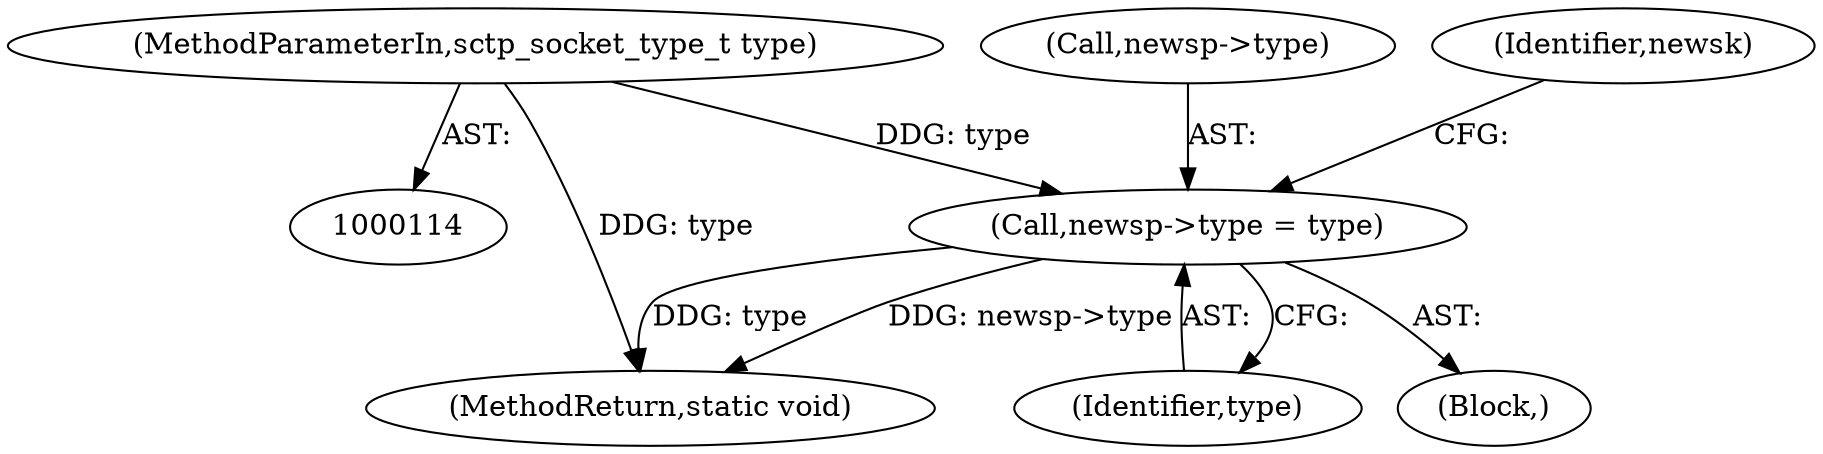 digraph "0_linux_ea2bc483ff5caada7c4aa0d5fbf87d3a6590273d@pointer" {
"1000354" [label="(Call,newsp->type = type)"];
"1000118" [label="(MethodParameterIn,sctp_socket_type_t type)"];
"1000358" [label="(Identifier,type)"];
"1000354" [label="(Call,newsp->type = type)"];
"1000384" [label="(MethodReturn,static void)"];
"1000118" [label="(MethodParameterIn,sctp_socket_type_t type)"];
"1000355" [label="(Call,newsp->type)"];
"1000360" [label="(Identifier,newsk)"];
"1000119" [label="(Block,)"];
"1000354" -> "1000119"  [label="AST: "];
"1000354" -> "1000358"  [label="CFG: "];
"1000355" -> "1000354"  [label="AST: "];
"1000358" -> "1000354"  [label="AST: "];
"1000360" -> "1000354"  [label="CFG: "];
"1000354" -> "1000384"  [label="DDG: type"];
"1000354" -> "1000384"  [label="DDG: newsp->type"];
"1000118" -> "1000354"  [label="DDG: type"];
"1000118" -> "1000114"  [label="AST: "];
"1000118" -> "1000384"  [label="DDG: type"];
}
